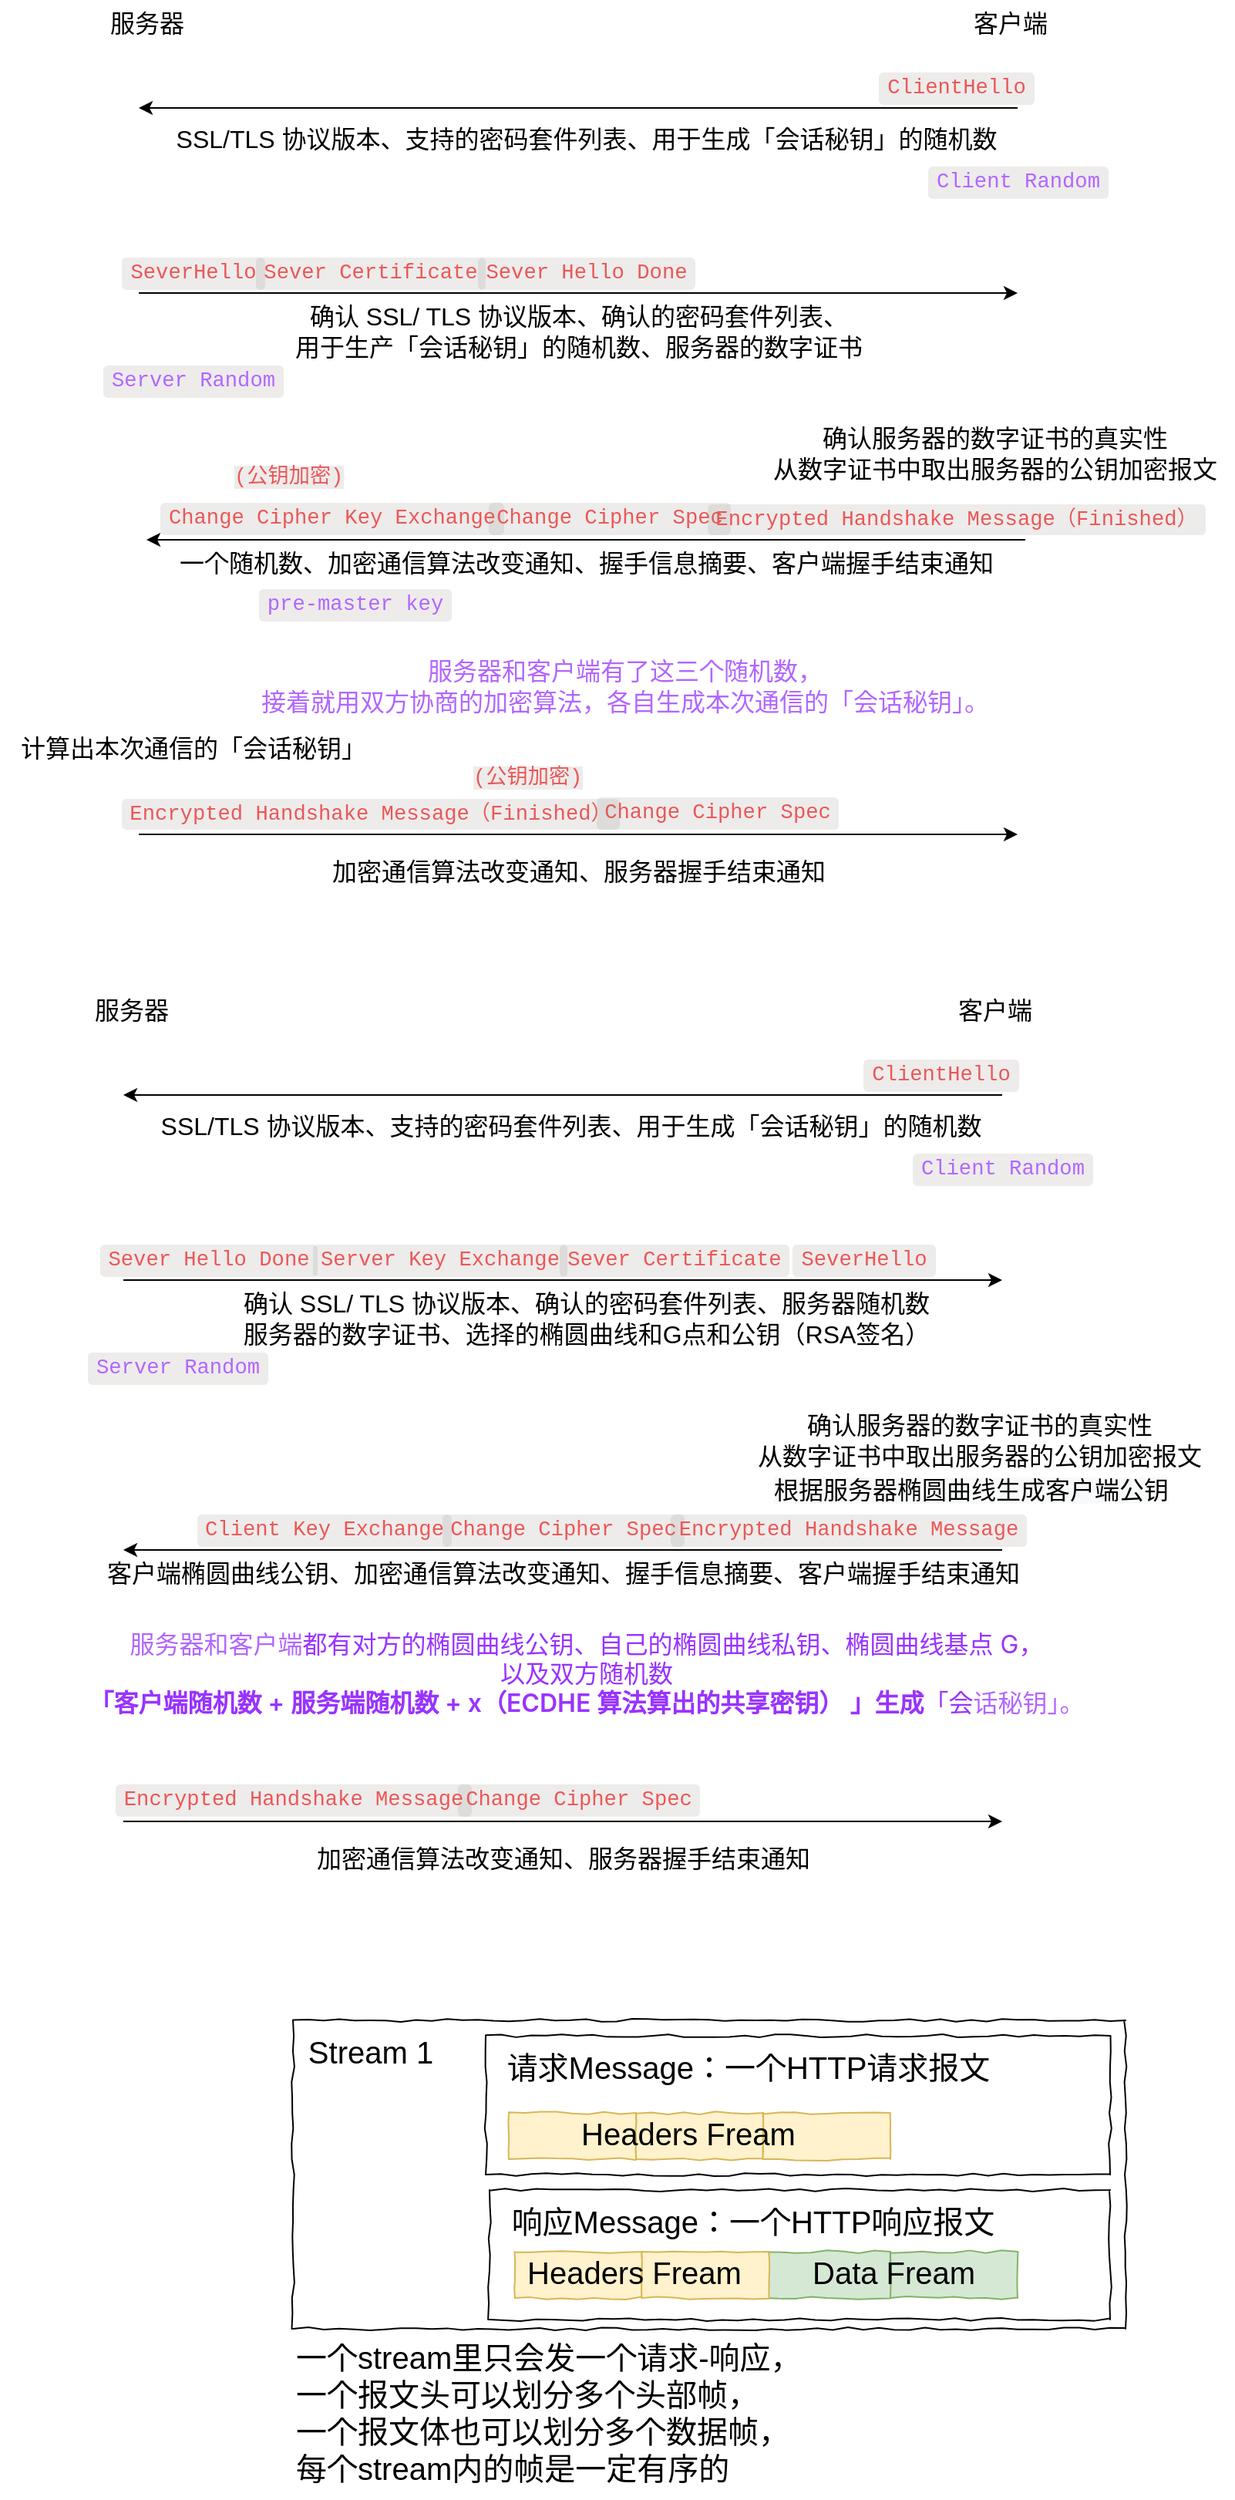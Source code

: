 <mxfile version="20.2.3" type="github">
  <diagram id="F9ipNlQTASzgw-6r4mKW" name="第 1 页">
    <mxGraphModel dx="2749" dy="896" grid="1" gridSize="10" guides="1" tooltips="1" connect="1" arrows="1" fold="1" page="1" pageScale="1" pageWidth="827" pageHeight="1169" math="0" shadow="0">
      <root>
        <mxCell id="0" />
        <mxCell id="1" parent="0" />
        <mxCell id="uaOUZrjpmychXFlq1qa0-2" value="客户端" style="text;html=1;align=center;verticalAlign=middle;resizable=0;points=[];autosize=1;strokeColor=none;fillColor=none;fontSize=16;" parent="1" vertex="1">
          <mxGeometry x="510" y="290" width="70" height="30" as="geometry" />
        </mxCell>
        <mxCell id="uaOUZrjpmychXFlq1qa0-3" value="服务器" style="text;html=1;align=center;verticalAlign=middle;resizable=0;points=[];autosize=1;strokeColor=none;fillColor=none;fontSize=16;" parent="1" vertex="1">
          <mxGeometry x="-50" y="290" width="70" height="30" as="geometry" />
        </mxCell>
        <mxCell id="uaOUZrjpmychXFlq1qa0-4" value="" style="endArrow=classic;html=1;rounded=0;fontSize=16;" parent="1" edge="1">
          <mxGeometry width="50" height="50" relative="1" as="geometry">
            <mxPoint x="550" y="360" as="sourcePoint" />
            <mxPoint x="-20" y="360" as="targetPoint" />
          </mxGeometry>
        </mxCell>
        <mxCell id="uaOUZrjpmychXFlq1qa0-5" value="&lt;span data-reactroot=&quot;&quot; class=&quot;notion-enable-hover&quot; spellcheck=&quot;false&quot; data-token-index=&quot;0&quot; style=&quot;font-family:&amp;quot;SFMono-Regular&amp;quot;, Menlo, Consolas, &amp;quot;PT Mono&amp;quot;, &amp;quot;Liberation Mono&amp;quot;, Courier, monospace;line-height:normal;background:rgba(135,131,120,0.15);color:#EB5757;border-radius:3px;font-size:85%;padding:0.2em 0.4em&quot;&gt;ClientHello&lt;/span&gt;" style="text;html=1;align=center;verticalAlign=middle;resizable=0;points=[];autosize=1;strokeColor=none;fillColor=none;fontSize=16;" parent="1" vertex="1">
          <mxGeometry x="450" y="330" width="120" height="30" as="geometry" />
        </mxCell>
        <mxCell id="uaOUZrjpmychXFlq1qa0-6" value="SSL/TLS 协议版本、支持的密码套件列表、用于生成「会话秘钥」的随机数" style="text;html=1;align=center;verticalAlign=middle;resizable=0;points=[];autosize=1;strokeColor=none;fillColor=none;fontSize=16;" parent="1" vertex="1">
          <mxGeometry x="-10" y="365" width="560" height="30" as="geometry" />
        </mxCell>
        <mxCell id="uaOUZrjpmychXFlq1qa0-7" value="&lt;span data-reactroot=&quot;&quot; class=&quot;notion-enable-hover&quot; spellcheck=&quot;false&quot; data-token-index=&quot;0&quot; style=&quot;font-family:&amp;quot;SFMono-Regular&amp;quot;, Menlo, Consolas, &amp;quot;PT Mono&amp;quot;, &amp;quot;Liberation Mono&amp;quot;, Courier, monospace;line-height:normal;background:rgba(135,131,120,0.15);color:#EB5757;border-radius:3px;font-size:85%;padding:0.2em 0.4em&quot;&gt;SeverHello&lt;/span&gt;" style="text;html=1;align=center;verticalAlign=middle;resizable=0;points=[];autosize=1;strokeColor=none;fillColor=none;fontSize=16;" parent="1" vertex="1">
          <mxGeometry x="-40" y="450" width="110" height="30" as="geometry" />
        </mxCell>
        <mxCell id="uaOUZrjpmychXFlq1qa0-8" value="" style="endArrow=classic;html=1;rounded=0;fontSize=16;" parent="1" edge="1">
          <mxGeometry width="50" height="50" relative="1" as="geometry">
            <mxPoint x="-20" y="480" as="sourcePoint" />
            <mxPoint x="550" y="480" as="targetPoint" />
          </mxGeometry>
        </mxCell>
        <mxCell id="uaOUZrjpmychXFlq1qa0-9" value="确认 SSL/ TLS 协议版本、确认的密码套件列表、&lt;br&gt;用于生产「会话秘钥」的随机数、服务器的数字证书" style="text;html=1;align=center;verticalAlign=middle;resizable=0;points=[];autosize=1;strokeColor=none;fillColor=none;fontSize=16;" parent="1" vertex="1">
          <mxGeometry x="70" y="480" width="390" height="50" as="geometry" />
        </mxCell>
        <mxCell id="uaOUZrjpmychXFlq1qa0-10" value="确认服务器的数字证书的真实性&lt;br&gt;&lt;span data-reactroot=&quot;&quot; class=&quot;notion-enable-hover&quot; data-token-index=&quot;0&quot; style=&quot;&quot;&gt;从数字证书中取出服务器的&lt;/span&gt;公钥加密报文" style="text;html=1;align=center;verticalAlign=middle;resizable=0;points=[];autosize=1;strokeColor=none;fillColor=none;fontSize=16;" parent="1" vertex="1">
          <mxGeometry x="380" y="559" width="310" height="50" as="geometry" />
        </mxCell>
        <mxCell id="uaOUZrjpmychXFlq1qa0-11" value="" style="endArrow=classic;html=1;rounded=0;fontSize=16;" parent="1" edge="1">
          <mxGeometry width="50" height="50" relative="1" as="geometry">
            <mxPoint x="555" y="640" as="sourcePoint" />
            <mxPoint x="-15" y="640" as="targetPoint" />
          </mxGeometry>
        </mxCell>
        <mxCell id="uaOUZrjpmychXFlq1qa0-12" value="一个随机数、加密通信算法改变通知、握手信息摘要、客户端握手结束通知" style="text;html=1;align=center;verticalAlign=middle;resizable=0;points=[];autosize=1;strokeColor=none;fillColor=none;fontSize=16;" parent="1" vertex="1">
          <mxGeometry x="-5" y="640" width="550" height="30" as="geometry" />
        </mxCell>
        <mxCell id="uaOUZrjpmychXFlq1qa0-13" value="&lt;span data-reactroot=&quot;&quot; class=&quot;notion-enable-hover&quot; spellcheck=&quot;false&quot; data-token-index=&quot;0&quot; style=&quot;font-family: SFMono-Regular, Menlo, Consolas, &amp;quot;PT Mono&amp;quot;, &amp;quot;Liberation Mono&amp;quot;, Courier, monospace; line-height: normal; background: rgba(135, 131, 120, 0.15); border-radius: 3px; font-size: 85%; padding: 0.2em 0.4em;&quot;&gt;&lt;font color=&quot;#b266ff&quot;&gt;Client Random&lt;/font&gt;&lt;/span&gt;" style="text;whiteSpace=wrap;html=1;fontSize=16;" parent="1" vertex="1">
          <mxGeometry x="490" y="390" width="140" height="40" as="geometry" />
        </mxCell>
        <mxCell id="uaOUZrjpmychXFlq1qa0-14" value="&lt;span data-reactroot=&quot;&quot; class=&quot;notion-enable-hover&quot; spellcheck=&quot;false&quot; data-token-index=&quot;0&quot; style=&quot;font-family: SFMono-Regular, Menlo, Consolas, &amp;quot;PT Mono&amp;quot;, &amp;quot;Liberation Mono&amp;quot;, Courier, monospace; line-height: normal; background: rgba(135, 131, 120, 0.15); border-radius: 3px; font-size: 85%; padding: 0.2em 0.4em;&quot;&gt;&lt;font color=&quot;#b266ff&quot;&gt;Server Random&lt;/font&gt;&lt;/span&gt;" style="text;html=1;align=center;verticalAlign=middle;resizable=0;points=[];autosize=1;strokeColor=none;fillColor=none;fontSize=16;" parent="1" vertex="1">
          <mxGeometry x="-50" y="520" width="130" height="30" as="geometry" />
        </mxCell>
        <mxCell id="uaOUZrjpmychXFlq1qa0-15" value="&lt;span data-reactroot=&quot;&quot; class=&quot;notion-enable-hover&quot; spellcheck=&quot;false&quot; data-token-index=&quot;0&quot; style=&quot;font-family: SFMono-Regular, Menlo, Consolas, &amp;quot;PT Mono&amp;quot;, &amp;quot;Liberation Mono&amp;quot;, Courier, monospace; line-height: normal; background: rgba(135, 131, 120, 0.15); border-radius: 3px; font-size: 85%; padding: 0.2em 0.4em;&quot;&gt;pre-master key&lt;/span&gt;" style="text;html=1;align=center;verticalAlign=middle;resizable=0;points=[];autosize=1;strokeColor=none;fillColor=none;fontSize=16;fontColor=#B266FF;" parent="1" vertex="1">
          <mxGeometry x="50" y="665" width="140" height="30" as="geometry" />
        </mxCell>
        <mxCell id="uaOUZrjpmychXFlq1qa0-16" value="&lt;span data-reactroot=&quot;&quot; class=&quot;notion-enable-hover&quot; data-token-index=&quot;0&quot; style=&quot;&quot;&gt;服务器和客户端有了这三个随机数，&lt;br&gt;接着就用双方协商的加密算法，各自生成本次通信的「会话秘钥」&lt;/span&gt;。" style="text;html=1;align=center;verticalAlign=middle;resizable=0;points=[];autosize=1;strokeColor=none;fillColor=none;fontSize=16;fontColor=#B266FF;" parent="1" vertex="1">
          <mxGeometry x="45" y="710" width="500" height="50" as="geometry" />
        </mxCell>
        <mxCell id="uaOUZrjpmychXFlq1qa0-21" value="" style="endArrow=classic;html=1;rounded=0;fontSize=16;" parent="1" edge="1">
          <mxGeometry width="50" height="50" relative="1" as="geometry">
            <mxPoint x="-20" y="831" as="sourcePoint" />
            <mxPoint x="550" y="831" as="targetPoint" />
          </mxGeometry>
        </mxCell>
        <mxCell id="uaOUZrjpmychXFlq1qa0-22" value="计算出本次通信的「会话秘钥」" style="text;html=1;align=center;verticalAlign=middle;resizable=0;points=[];autosize=1;strokeColor=none;fillColor=none;fontSize=16;fontColor=#000000;" parent="1" vertex="1">
          <mxGeometry x="-110" y="760" width="250" height="30" as="geometry" />
        </mxCell>
        <mxCell id="uaOUZrjpmychXFlq1qa0-23" value="加密通信算法改变通知、服务器握手结束通知" style="text;html=1;align=center;verticalAlign=middle;resizable=0;points=[];autosize=1;strokeColor=none;fillColor=none;fontSize=16;fontColor=#000000;" parent="1" vertex="1">
          <mxGeometry x="95" y="840" width="340" height="30" as="geometry" />
        </mxCell>
        <mxCell id="KmcG7l-PkeVpR6B2fwK3-2" value="&lt;span data-reactroot=&quot;&quot; class=&quot;notion-enable-hover&quot; spellcheck=&quot;false&quot; data-token-index=&quot;0&quot; style=&quot;font-family:&amp;quot;SFMono-Regular&amp;quot;, Menlo, Consolas, &amp;quot;PT Mono&amp;quot;, &amp;quot;Liberation Mono&amp;quot;, Courier, monospace;line-height:normal;background:rgba(135,131,120,0.15);color:#EB5757;border-radius:3px;font-size:85%;padding:0.2em 0.4em&quot;&gt;Sever Certificate&lt;/span&gt;" style="text;html=1;align=center;verticalAlign=middle;resizable=0;points=[];autosize=1;strokeColor=none;fillColor=none;fontSize=16;" vertex="1" parent="1">
          <mxGeometry x="50" y="450" width="160" height="30" as="geometry" />
        </mxCell>
        <mxCell id="KmcG7l-PkeVpR6B2fwK3-3" value="&lt;span data-reactroot=&quot;&quot; class=&quot;notion-enable-hover&quot; spellcheck=&quot;false&quot; data-token-index=&quot;0&quot; style=&quot;font-family:&amp;quot;SFMono-Regular&amp;quot;, Menlo, Consolas, &amp;quot;PT Mono&amp;quot;, &amp;quot;Liberation Mono&amp;quot;, Courier, monospace;line-height:normal;background:rgba(135,131,120,0.15);color:#EB5757;border-radius:3px;font-size:85%;padding:0.2em 0.4em&quot;&gt;Sever Hello Done&lt;/span&gt;" style="text;html=1;align=center;verticalAlign=middle;resizable=0;points=[];autosize=1;strokeColor=none;fillColor=none;fontSize=16;" vertex="1" parent="1">
          <mxGeometry x="195" y="450" width="150" height="30" as="geometry" />
        </mxCell>
        <mxCell id="KmcG7l-PkeVpR6B2fwK3-4" value="&lt;span data-reactroot=&quot;&quot; class=&quot;notion-enable-hover&quot; spellcheck=&quot;false&quot; data-token-index=&quot;0&quot; style=&quot;font-family:&amp;quot;SFMono-Regular&amp;quot;, Menlo, Consolas, &amp;quot;PT Mono&amp;quot;, &amp;quot;Liberation Mono&amp;quot;, Courier, monospace;line-height:normal;background:rgba(135,131,120,0.15);color:#EB5757;border-radius:3px;font-size:85%;padding:0.2em 0.4em&quot;&gt;Change Cipher Key Exchange&lt;/span&gt;" style="text;html=1;align=center;verticalAlign=middle;resizable=0;points=[];autosize=1;strokeColor=none;fillColor=none;fontSize=16;" vertex="1" parent="1">
          <mxGeometry x="-10" y="609" width="230" height="30" as="geometry" />
        </mxCell>
        <mxCell id="KmcG7l-PkeVpR6B2fwK3-5" value="&lt;span data-reactroot=&quot;&quot; class=&quot;notion-enable-hover&quot; spellcheck=&quot;false&quot; data-token-index=&quot;0&quot; style=&quot;font-family:&amp;quot;SFMono-Regular&amp;quot;, Menlo, Consolas, &amp;quot;PT Mono&amp;quot;, &amp;quot;Liberation Mono&amp;quot;, Courier, monospace;line-height:normal;background:rgba(135,131,120,0.15);color:#EB5757;border-radius:3px;font-size:85%;padding:0.2em 0.4em&quot;&gt;Change Cipher Spec&lt;/span&gt;" style="text;html=1;align=center;verticalAlign=middle;resizable=0;points=[];autosize=1;strokeColor=none;fillColor=none;fontSize=16;" vertex="1" parent="1">
          <mxGeometry x="200" y="609" width="170" height="30" as="geometry" />
        </mxCell>
        <mxCell id="KmcG7l-PkeVpR6B2fwK3-6" value="&lt;span data-reactroot=&quot;&quot; class=&quot;notion-enable-hover&quot; spellcheck=&quot;false&quot; data-token-index=&quot;0&quot; style=&quot;font-family:&amp;quot;SFMono-Regular&amp;quot;, Menlo, Consolas, &amp;quot;PT Mono&amp;quot;, &amp;quot;Liberation Mono&amp;quot;, Courier, monospace;line-height:normal;background:rgba(135,131,120,0.15);color:#EB5757;border-radius:3px;font-size:85%;padding:0.2em 0.4em&quot;&gt;Encrypted Handshake Message（Finished）&lt;/span&gt;" style="text;html=1;align=center;verticalAlign=middle;resizable=0;points=[];autosize=1;strokeColor=none;fillColor=none;fontSize=16;" vertex="1" parent="1">
          <mxGeometry x="350" y="609" width="320" height="30" as="geometry" />
        </mxCell>
        <mxCell id="KmcG7l-PkeVpR6B2fwK3-7" value="&lt;span style=&quot;color: rgb(235, 87, 87); font-family: SFMono-Regular, Menlo, Consolas, &amp;quot;PT Mono&amp;quot;, &amp;quot;Liberation Mono&amp;quot;, Courier, monospace; font-size: 13.6px; font-style: normal; font-variant-ligatures: normal; font-variant-caps: normal; font-weight: 400; letter-spacing: normal; orphans: 2; text-align: center; text-indent: 0px; text-transform: none; widows: 2; word-spacing: 0px; -webkit-text-stroke-width: 0px; background-color: rgba(135, 131, 120, 0.15); text-decoration-thickness: initial; text-decoration-style: initial; text-decoration-color: initial; float: none; display: inline !important;&quot;&gt;(公钥加密)&lt;/span&gt;" style="text;whiteSpace=wrap;html=1;" vertex="1" parent="1">
          <mxGeometry x="40" y="585" width="130" height="40" as="geometry" />
        </mxCell>
        <mxCell id="KmcG7l-PkeVpR6B2fwK3-8" value="&lt;span data-reactroot=&quot;&quot; class=&quot;notion-enable-hover&quot; spellcheck=&quot;false&quot; data-token-index=&quot;0&quot; style=&quot;font-family:&amp;quot;SFMono-Regular&amp;quot;, Menlo, Consolas, &amp;quot;PT Mono&amp;quot;, &amp;quot;Liberation Mono&amp;quot;, Courier, monospace;line-height:normal;background:rgba(135,131,120,0.15);color:#EB5757;border-radius:3px;font-size:85%;padding:0.2em 0.4em&quot;&gt;Change Cipher Spec&lt;/span&gt;" style="text;html=1;align=center;verticalAlign=middle;resizable=0;points=[];autosize=1;strokeColor=none;fillColor=none;fontSize=16;" vertex="1" parent="1">
          <mxGeometry x="270" y="800" width="170" height="30" as="geometry" />
        </mxCell>
        <mxCell id="KmcG7l-PkeVpR6B2fwK3-9" value="&lt;span data-reactroot=&quot;&quot; class=&quot;notion-enable-hover&quot; spellcheck=&quot;false&quot; data-token-index=&quot;0&quot; style=&quot;font-family:&amp;quot;SFMono-Regular&amp;quot;, Menlo, Consolas, &amp;quot;PT Mono&amp;quot;, &amp;quot;Liberation Mono&amp;quot;, Courier, monospace;line-height:normal;background:rgba(135,131,120,0.15);color:#EB5757;border-radius:3px;font-size:85%;padding:0.2em 0.4em&quot;&gt;Encrypted Handshake Message（Finished）&lt;/span&gt;" style="text;html=1;align=center;verticalAlign=middle;resizable=0;points=[];autosize=1;strokeColor=none;fillColor=none;fontSize=16;" vertex="1" parent="1">
          <mxGeometry x="-30" y="800" width="320" height="30" as="geometry" />
        </mxCell>
        <mxCell id="KmcG7l-PkeVpR6B2fwK3-10" value="&lt;span style=&quot;color: rgb(235, 87, 87); font-family: SFMono-Regular, Menlo, Consolas, &amp;quot;PT Mono&amp;quot;, &amp;quot;Liberation Mono&amp;quot;, Courier, monospace; font-size: 13.6px; font-style: normal; font-variant-ligatures: normal; font-variant-caps: normal; font-weight: 400; letter-spacing: normal; orphans: 2; text-align: center; text-indent: 0px; text-transform: none; widows: 2; word-spacing: 0px; -webkit-text-stroke-width: 0px; background-color: rgba(135, 131, 120, 0.15); text-decoration-thickness: initial; text-decoration-style: initial; text-decoration-color: initial; float: none; display: inline !important;&quot;&gt;(公钥加密)&lt;/span&gt;" style="text;whiteSpace=wrap;html=1;" vertex="1" parent="1">
          <mxGeometry x="195" y="780" width="130" height="40" as="geometry" />
        </mxCell>
        <mxCell id="KmcG7l-PkeVpR6B2fwK3-11" value="客户端" style="text;html=1;align=center;verticalAlign=middle;resizable=0;points=[];autosize=1;strokeColor=none;fillColor=none;fontSize=16;" vertex="1" parent="1">
          <mxGeometry x="500" y="930" width="70" height="30" as="geometry" />
        </mxCell>
        <mxCell id="KmcG7l-PkeVpR6B2fwK3-12" value="服务器" style="text;html=1;align=center;verticalAlign=middle;resizable=0;points=[];autosize=1;strokeColor=none;fillColor=none;fontSize=16;" vertex="1" parent="1">
          <mxGeometry x="-60" y="930" width="70" height="30" as="geometry" />
        </mxCell>
        <mxCell id="KmcG7l-PkeVpR6B2fwK3-13" value="" style="endArrow=classic;html=1;rounded=0;fontSize=16;" edge="1" parent="1">
          <mxGeometry width="50" height="50" relative="1" as="geometry">
            <mxPoint x="540" y="1000" as="sourcePoint" />
            <mxPoint x="-30.0" y="1000" as="targetPoint" />
          </mxGeometry>
        </mxCell>
        <mxCell id="KmcG7l-PkeVpR6B2fwK3-14" value="&lt;span data-reactroot=&quot;&quot; class=&quot;notion-enable-hover&quot; spellcheck=&quot;false&quot; data-token-index=&quot;0&quot; style=&quot;font-family:&amp;quot;SFMono-Regular&amp;quot;, Menlo, Consolas, &amp;quot;PT Mono&amp;quot;, &amp;quot;Liberation Mono&amp;quot;, Courier, monospace;line-height:normal;background:rgba(135,131,120,0.15);color:#EB5757;border-radius:3px;font-size:85%;padding:0.2em 0.4em&quot;&gt;ClientHello&lt;/span&gt;" style="text;html=1;align=center;verticalAlign=middle;resizable=0;points=[];autosize=1;strokeColor=none;fillColor=none;fontSize=16;" vertex="1" parent="1">
          <mxGeometry x="440" y="970" width="120" height="30" as="geometry" />
        </mxCell>
        <mxCell id="KmcG7l-PkeVpR6B2fwK3-15" value="SSL/TLS 协议版本、支持的密码套件列表、用于生成「会话秘钥」的随机数" style="text;html=1;align=center;verticalAlign=middle;resizable=0;points=[];autosize=1;strokeColor=none;fillColor=none;fontSize=16;" vertex="1" parent="1">
          <mxGeometry x="-20" y="1005" width="560" height="30" as="geometry" />
        </mxCell>
        <mxCell id="KmcG7l-PkeVpR6B2fwK3-16" value="&lt;span data-reactroot=&quot;&quot; class=&quot;notion-enable-hover&quot; spellcheck=&quot;false&quot; data-token-index=&quot;0&quot; style=&quot;font-family:&amp;quot;SFMono-Regular&amp;quot;, Menlo, Consolas, &amp;quot;PT Mono&amp;quot;, &amp;quot;Liberation Mono&amp;quot;, Courier, monospace;line-height:normal;background:rgba(135,131,120,0.15);color:#EB5757;border-radius:3px;font-size:85%;padding:0.2em 0.4em&quot;&gt;SeverHello&lt;/span&gt;" style="text;html=1;align=center;verticalAlign=middle;resizable=0;points=[];autosize=1;strokeColor=none;fillColor=none;fontSize=16;" vertex="1" parent="1">
          <mxGeometry x="395" y="1090" width="110" height="30" as="geometry" />
        </mxCell>
        <mxCell id="KmcG7l-PkeVpR6B2fwK3-17" value="" style="endArrow=classic;html=1;rounded=0;fontSize=16;" edge="1" parent="1">
          <mxGeometry width="50" height="50" relative="1" as="geometry">
            <mxPoint x="-30.0" y="1120" as="sourcePoint" />
            <mxPoint x="540" y="1120" as="targetPoint" />
          </mxGeometry>
        </mxCell>
        <mxCell id="KmcG7l-PkeVpR6B2fwK3-18" value="确认 SSL/ TLS 协议版本、确认的密码套件列表、服务器随机数&lt;br&gt;服务器的数字证书、选择的椭圆曲线和G点和公钥（RSA签名）" style="text;html=1;align=center;verticalAlign=middle;resizable=0;points=[];autosize=1;strokeColor=none;fillColor=none;fontSize=16;" vertex="1" parent="1">
          <mxGeometry x="35" y="1120" width="470" height="50" as="geometry" />
        </mxCell>
        <mxCell id="KmcG7l-PkeVpR6B2fwK3-19" value="确认服务器的数字证书的真实性&lt;br&gt;&lt;span data-reactroot=&quot;&quot; class=&quot;notion-enable-hover&quot; data-token-index=&quot;0&quot; style=&quot;&quot;&gt;从数字证书中取出服务器的&lt;/span&gt;公钥加密报文" style="text;html=1;align=center;verticalAlign=middle;resizable=0;points=[];autosize=1;strokeColor=none;fillColor=none;fontSize=16;" vertex="1" parent="1">
          <mxGeometry x="370" y="1199" width="310" height="50" as="geometry" />
        </mxCell>
        <mxCell id="KmcG7l-PkeVpR6B2fwK3-20" value="" style="endArrow=classic;html=1;rounded=0;fontSize=16;" edge="1" parent="1">
          <mxGeometry width="50" height="50" relative="1" as="geometry">
            <mxPoint x="540" y="1295" as="sourcePoint" />
            <mxPoint x="-30.0" y="1295" as="targetPoint" />
          </mxGeometry>
        </mxCell>
        <mxCell id="KmcG7l-PkeVpR6B2fwK3-21" value="客户端椭圆曲线公钥、加密通信算法改变通知、握手信息摘要、客户端握手结束通知" style="text;html=1;align=center;verticalAlign=middle;resizable=0;points=[];autosize=1;strokeColor=none;fillColor=none;fontSize=16;" vertex="1" parent="1">
          <mxGeometry x="-55" y="1295" width="620" height="30" as="geometry" />
        </mxCell>
        <mxCell id="KmcG7l-PkeVpR6B2fwK3-22" value="&lt;span data-reactroot=&quot;&quot; class=&quot;notion-enable-hover&quot; spellcheck=&quot;false&quot; data-token-index=&quot;0&quot; style=&quot;font-family: SFMono-Regular, Menlo, Consolas, &amp;quot;PT Mono&amp;quot;, &amp;quot;Liberation Mono&amp;quot;, Courier, monospace; line-height: normal; background: rgba(135, 131, 120, 0.15); border-radius: 3px; font-size: 85%; padding: 0.2em 0.4em;&quot;&gt;&lt;font color=&quot;#b266ff&quot;&gt;Client Random&lt;/font&gt;&lt;/span&gt;" style="text;whiteSpace=wrap;html=1;fontSize=16;" vertex="1" parent="1">
          <mxGeometry x="480" y="1030" width="140" height="40" as="geometry" />
        </mxCell>
        <mxCell id="KmcG7l-PkeVpR6B2fwK3-23" value="&lt;span data-reactroot=&quot;&quot; class=&quot;notion-enable-hover&quot; spellcheck=&quot;false&quot; data-token-index=&quot;0&quot; style=&quot;font-family: SFMono-Regular, Menlo, Consolas, &amp;quot;PT Mono&amp;quot;, &amp;quot;Liberation Mono&amp;quot;, Courier, monospace; line-height: normal; background: rgba(135, 131, 120, 0.15); border-radius: 3px; font-size: 85%; padding: 0.2em 0.4em;&quot;&gt;&lt;font color=&quot;#b266ff&quot;&gt;Server Random&lt;/font&gt;&lt;/span&gt;" style="text;html=1;align=center;verticalAlign=middle;resizable=0;points=[];autosize=1;strokeColor=none;fillColor=none;fontSize=16;" vertex="1" parent="1">
          <mxGeometry x="-60" y="1160" width="130" height="30" as="geometry" />
        </mxCell>
        <mxCell id="KmcG7l-PkeVpR6B2fwK3-25" value="&lt;span data-reactroot=&quot;&quot; class=&quot;notion-enable-hover&quot; data-token-index=&quot;0&quot; style=&quot;&quot;&gt;服务器和客户端&lt;span style=&quot;font-family: -apple-system, BlinkMacSystemFont, &amp;quot;Segoe UI&amp;quot;, Roboto, Oxygen, Ubuntu, Cantarell, &amp;quot;Fira Sans&amp;quot;, &amp;quot;Droid Sans&amp;quot;, &amp;quot;Helvetica Neue&amp;quot;, sans-serif; text-align: start;&quot;&gt;&lt;font color=&quot;#9933ff&quot;&gt;都有对方的椭圆曲线公钥、自己的椭圆曲线私钥、椭圆曲线基点 G，&lt;br&gt;以及双方随机数&lt;/font&gt;&lt;/span&gt;&lt;br&gt;&lt;font color=&quot;#9933ff&quot;&gt;&lt;span style=&quot;font-weight: 600; font-family: -apple-system, BlinkMacSystemFont, &amp;quot;Segoe UI&amp;quot;, Roboto, Oxygen, Ubuntu, Cantarell, &amp;quot;Fira Sans&amp;quot;, &amp;quot;Droid Sans&amp;quot;, &amp;quot;Helvetica Neue&amp;quot;, sans-serif; text-align: start;&quot;&gt;「客户端随机数 + 服务端随机数 + x（ECDHE 算法算出的共享密钥） 」生成&lt;/span&gt;「会&lt;/font&gt;话秘钥」&lt;/span&gt;。" style="text;html=1;align=center;verticalAlign=middle;resizable=0;points=[];autosize=1;strokeColor=none;fillColor=none;fontSize=16;fontColor=#B266FF;" vertex="1" parent="1">
          <mxGeometry x="-65" y="1335" width="670" height="80" as="geometry" />
        </mxCell>
        <mxCell id="KmcG7l-PkeVpR6B2fwK3-26" value="" style="endArrow=classic;html=1;rounded=0;fontSize=16;" edge="1" parent="1">
          <mxGeometry width="50" height="50" relative="1" as="geometry">
            <mxPoint x="-30.0" y="1471.0" as="sourcePoint" />
            <mxPoint x="540" y="1471.0" as="targetPoint" />
          </mxGeometry>
        </mxCell>
        <mxCell id="KmcG7l-PkeVpR6B2fwK3-28" value="加密通信算法改变通知、服务器握手结束通知" style="text;html=1;align=center;verticalAlign=middle;resizable=0;points=[];autosize=1;strokeColor=none;fillColor=none;fontSize=16;fontColor=#000000;" vertex="1" parent="1">
          <mxGeometry x="85" y="1480" width="340" height="30" as="geometry" />
        </mxCell>
        <mxCell id="KmcG7l-PkeVpR6B2fwK3-29" value="&lt;span data-reactroot=&quot;&quot; class=&quot;notion-enable-hover&quot; spellcheck=&quot;false&quot; data-token-index=&quot;0&quot; style=&quot;font-family:&amp;quot;SFMono-Regular&amp;quot;, Menlo, Consolas, &amp;quot;PT Mono&amp;quot;, &amp;quot;Liberation Mono&amp;quot;, Courier, monospace;line-height:normal;background:rgba(135,131,120,0.15);color:#EB5757;border-radius:3px;font-size:85%;padding:0.2em 0.4em&quot;&gt;Sever Certificate&lt;/span&gt;" style="text;html=1;align=center;verticalAlign=middle;resizable=0;points=[];autosize=1;strokeColor=none;fillColor=none;fontSize=16;" vertex="1" parent="1">
          <mxGeometry x="247" y="1090" width="160" height="30" as="geometry" />
        </mxCell>
        <mxCell id="KmcG7l-PkeVpR6B2fwK3-30" value="&lt;span data-reactroot=&quot;&quot; class=&quot;notion-enable-hover&quot; spellcheck=&quot;false&quot; data-token-index=&quot;0&quot; style=&quot;font-family:&amp;quot;SFMono-Regular&amp;quot;, Menlo, Consolas, &amp;quot;PT Mono&amp;quot;, &amp;quot;Liberation Mono&amp;quot;, Courier, monospace;line-height:normal;background:rgba(135,131,120,0.15);color:#EB5757;border-radius:3px;font-size:85%;padding:0.2em 0.4em&quot;&gt;Sever Hello Done&lt;/span&gt;" style="text;html=1;align=center;verticalAlign=middle;resizable=0;points=[];autosize=1;strokeColor=none;fillColor=none;fontSize=16;" vertex="1" parent="1">
          <mxGeometry x="-50" y="1090" width="150" height="30" as="geometry" />
        </mxCell>
        <mxCell id="KmcG7l-PkeVpR6B2fwK3-32" value="&lt;span data-reactroot=&quot;&quot; class=&quot;notion-enable-hover&quot; spellcheck=&quot;false&quot; data-token-index=&quot;0&quot; style=&quot;font-family:&amp;quot;SFMono-Regular&amp;quot;, Menlo, Consolas, &amp;quot;PT Mono&amp;quot;, &amp;quot;Liberation Mono&amp;quot;, Courier, monospace;line-height:normal;background:rgba(135,131,120,0.15);color:#EB5757;border-radius:3px;font-size:85%;padding:0.2em 0.4em&quot;&gt;Change Cipher Spec&lt;/span&gt;" style="text;html=1;align=center;verticalAlign=middle;resizable=0;points=[];autosize=1;strokeColor=none;fillColor=none;fontSize=16;" vertex="1" parent="1">
          <mxGeometry x="170" y="1265" width="170" height="30" as="geometry" />
        </mxCell>
        <mxCell id="KmcG7l-PkeVpR6B2fwK3-33" value="&lt;span data-reactroot=&quot;&quot; class=&quot;notion-enable-hover&quot; spellcheck=&quot;false&quot; data-token-index=&quot;0&quot; style=&quot;font-family:&amp;quot;SFMono-Regular&amp;quot;, Menlo, Consolas, &amp;quot;PT Mono&amp;quot;, &amp;quot;Liberation Mono&amp;quot;, Courier, monospace;line-height:normal;background:rgba(135,131,120,0.15);color:#EB5757;border-radius:3px;font-size:85%;padding:0.2em 0.4em&quot;&gt;Encrypted Handshake Message&lt;/span&gt;" style="text;html=1;align=center;verticalAlign=middle;resizable=0;points=[];autosize=1;strokeColor=none;fillColor=none;fontSize=16;" vertex="1" parent="1">
          <mxGeometry x="320" y="1265" width="240" height="30" as="geometry" />
        </mxCell>
        <mxCell id="KmcG7l-PkeVpR6B2fwK3-35" value="&lt;span data-reactroot=&quot;&quot; class=&quot;notion-enable-hover&quot; spellcheck=&quot;false&quot; data-token-index=&quot;0&quot; style=&quot;font-family:&amp;quot;SFMono-Regular&amp;quot;, Menlo, Consolas, &amp;quot;PT Mono&amp;quot;, &amp;quot;Liberation Mono&amp;quot;, Courier, monospace;line-height:normal;background:rgba(135,131,120,0.15);color:#EB5757;border-radius:3px;font-size:85%;padding:0.2em 0.4em&quot;&gt;Change Cipher Spec&lt;/span&gt;" style="text;html=1;align=center;verticalAlign=middle;resizable=0;points=[];autosize=1;strokeColor=none;fillColor=none;fontSize=16;" vertex="1" parent="1">
          <mxGeometry x="180" y="1440" width="170" height="30" as="geometry" />
        </mxCell>
        <mxCell id="KmcG7l-PkeVpR6B2fwK3-36" value="&lt;span data-reactroot=&quot;&quot; class=&quot;notion-enable-hover&quot; spellcheck=&quot;false&quot; data-token-index=&quot;0&quot; style=&quot;font-family:&amp;quot;SFMono-Regular&amp;quot;, Menlo, Consolas, &amp;quot;PT Mono&amp;quot;, &amp;quot;Liberation Mono&amp;quot;, Courier, monospace;line-height:normal;background:rgba(135,131,120,0.15);color:#EB5757;border-radius:3px;font-size:85%;padding:0.2em 0.4em&quot;&gt;Encrypted Handshake Message&lt;/span&gt;" style="text;html=1;align=center;verticalAlign=middle;resizable=0;points=[];autosize=1;strokeColor=none;fillColor=none;fontSize=16;" vertex="1" parent="1">
          <mxGeometry x="-40" y="1440" width="240" height="30" as="geometry" />
        </mxCell>
        <mxCell id="KmcG7l-PkeVpR6B2fwK3-38" value="&lt;span data-reactroot=&quot;&quot; class=&quot;notion-enable-hover&quot; spellcheck=&quot;false&quot; data-token-index=&quot;0&quot; style=&quot;font-family:&amp;quot;SFMono-Regular&amp;quot;, Menlo, Consolas, &amp;quot;PT Mono&amp;quot;, &amp;quot;Liberation Mono&amp;quot;, Courier, monospace;line-height:normal;background:rgba(135,131,120,0.15);color:#EB5757;border-radius:3px;font-size:85%;padding:0.2em 0.4em&quot;&gt;Server Key Exchange&lt;/span&gt;" style="text;html=1;align=center;verticalAlign=middle;resizable=0;points=[];autosize=1;strokeColor=none;fillColor=none;fontSize=16;" vertex="1" parent="1">
          <mxGeometry x="85" y="1090" width="180" height="30" as="geometry" />
        </mxCell>
        <mxCell id="KmcG7l-PkeVpR6B2fwK3-39" value="&lt;span style=&quot;color: rgb(0, 0, 0); font-family: Helvetica; font-size: 16px; font-style: normal; font-variant-ligatures: normal; font-variant-caps: normal; font-weight: 400; letter-spacing: normal; orphans: 2; text-align: center; text-indent: 0px; text-transform: none; widows: 2; word-spacing: 0px; -webkit-text-stroke-width: 0px; background-color: rgb(248, 249, 250); text-decoration-thickness: initial; text-decoration-style: initial; text-decoration-color: initial; float: none; display: inline !important;&quot;&gt;根据服务器椭圆曲线生成客户端公钥&lt;/span&gt;" style="text;whiteSpace=wrap;html=1;" vertex="1" parent="1">
          <mxGeometry x="390" y="1240" width="290" height="40" as="geometry" />
        </mxCell>
        <mxCell id="KmcG7l-PkeVpR6B2fwK3-41" value="&lt;span data-reactroot=&quot;&quot; class=&quot;notion-enable-hover&quot; spellcheck=&quot;false&quot; data-token-index=&quot;0&quot; style=&quot;font-family:&amp;quot;SFMono-Regular&amp;quot;, Menlo, Consolas, &amp;quot;PT Mono&amp;quot;, &amp;quot;Liberation Mono&amp;quot;, Courier, monospace;line-height:normal;background:rgba(135,131,120,0.15);color:#EB5757;border-radius:3px;font-size:85%;padding:0.2em 0.4em&quot;&gt;Client Key Exchange&lt;/span&gt;" style="text;html=1;align=center;verticalAlign=middle;resizable=0;points=[];autosize=1;strokeColor=none;fillColor=none;fontSize=16;" vertex="1" parent="1">
          <mxGeometry x="10" y="1265" width="180" height="30" as="geometry" />
        </mxCell>
        <mxCell id="KmcG7l-PkeVpR6B2fwK3-42" value="" style="whiteSpace=wrap;html=1;sketch=0;comic=1;" vertex="1" parent="1">
          <mxGeometry x="80" y="1600" width="540" height="200" as="geometry" />
        </mxCell>
        <mxCell id="KmcG7l-PkeVpR6B2fwK3-44" value="&lt;font style=&quot;font-size: 20px;&quot;&gt;Stream 1&lt;/font&gt;" style="text;html=1;align=center;verticalAlign=middle;resizable=0;points=[];autosize=1;strokeColor=none;fillColor=none;fontSize=12;fontFamily=Helvetica;fontColor=default;" vertex="1" parent="1">
          <mxGeometry x="80" y="1600" width="100" height="40" as="geometry" />
        </mxCell>
        <mxCell id="KmcG7l-PkeVpR6B2fwK3-45" value="" style="whiteSpace=wrap;html=1;fontFamily=Helvetica;fontSize=20;fontColor=default;comic=1;" vertex="1" parent="1">
          <mxGeometry x="205" y="1610" width="405" height="90" as="geometry" />
        </mxCell>
        <mxCell id="KmcG7l-PkeVpR6B2fwK3-46" value="" style="whiteSpace=wrap;html=1;fontFamily=Helvetica;fontSize=20;fontColor=default;comic=1;" vertex="1" parent="1">
          <mxGeometry x="207.5" y="1710" width="402.5" height="84" as="geometry" />
        </mxCell>
        <mxCell id="KmcG7l-PkeVpR6B2fwK3-47" value="请求Message：一个HTTP请求报文" style="text;html=1;align=center;verticalAlign=middle;resizable=0;points=[];autosize=1;strokeColor=none;fillColor=none;fontSize=20;fontFamily=Helvetica;fontColor=default;" vertex="1" parent="1">
          <mxGeometry x="205" y="1610" width="340" height="40" as="geometry" />
        </mxCell>
        <mxCell id="KmcG7l-PkeVpR6B2fwK3-48" value="响应Message：一个HTTP响应报文" style="text;html=1;align=center;verticalAlign=middle;resizable=0;points=[];autosize=1;strokeColor=none;fillColor=none;fontSize=20;fontFamily=Helvetica;fontColor=default;" vertex="1" parent="1">
          <mxGeometry x="207.5" y="1710" width="340" height="40" as="geometry" />
        </mxCell>
        <mxCell id="KmcG7l-PkeVpR6B2fwK3-49" value="" style="whiteSpace=wrap;html=1;fontFamily=Helvetica;fontSize=20;comic=1;fillColor=#fff2cc;strokeColor=#d6b656;" vertex="1" parent="1">
          <mxGeometry x="220" y="1660" width="82.5" height="30" as="geometry" />
        </mxCell>
        <mxCell id="KmcG7l-PkeVpR6B2fwK3-54" value="" style="whiteSpace=wrap;html=1;fontFamily=Helvetica;fontSize=20;comic=1;fillColor=#fff2cc;strokeColor=#d6b656;" vertex="1" parent="1">
          <mxGeometry x="302.5" y="1660" width="82.5" height="30" as="geometry" />
        </mxCell>
        <mxCell id="KmcG7l-PkeVpR6B2fwK3-55" value="" style="whiteSpace=wrap;html=1;fontFamily=Helvetica;fontSize=20;comic=1;fillColor=#fff2cc;strokeColor=#d6b656;" vertex="1" parent="1">
          <mxGeometry x="385" y="1660" width="82.5" height="30" as="geometry" />
        </mxCell>
        <mxCell id="KmcG7l-PkeVpR6B2fwK3-51" value="&lt;span style=&quot;color: rgb(0, 0, 0); font-family: Helvetica; font-size: 20px; font-style: normal; font-variant-ligatures: normal; font-variant-caps: normal; font-weight: 400; letter-spacing: normal; orphans: 2; text-align: center; text-indent: 0px; text-transform: none; widows: 2; word-spacing: 0px; -webkit-text-stroke-width: 0px; text-decoration-thickness: initial; text-decoration-style: initial; text-decoration-color: initial; float: none; display: inline !important;&quot;&gt;Headers Fream&lt;/span&gt;" style="text;whiteSpace=wrap;html=1;fontSize=20;fontFamily=Helvetica;fontColor=default;" vertex="1" parent="1">
          <mxGeometry x="265" y="1655" width="170" height="40" as="geometry" />
        </mxCell>
        <mxCell id="KmcG7l-PkeVpR6B2fwK3-56" value="" style="whiteSpace=wrap;html=1;fontFamily=Helvetica;fontSize=20;comic=1;fillColor=#fff2cc;strokeColor=#d6b656;" vertex="1" parent="1">
          <mxGeometry x="223.75" y="1750" width="82.5" height="30" as="geometry" />
        </mxCell>
        <mxCell id="KmcG7l-PkeVpR6B2fwK3-57" value="" style="whiteSpace=wrap;html=1;fontFamily=Helvetica;fontSize=20;comic=1;fillColor=#d5e8d4;strokeColor=#82b366;" vertex="1" parent="1">
          <mxGeometry x="467.5" y="1750" width="82.5" height="30" as="geometry" />
        </mxCell>
        <mxCell id="KmcG7l-PkeVpR6B2fwK3-58" value="" style="whiteSpace=wrap;html=1;fontFamily=Helvetica;fontSize=20;comic=1;fillColor=#d5e8d4;strokeColor=#82b366;" vertex="1" parent="1">
          <mxGeometry x="385" y="1750" width="82.5" height="30" as="geometry" />
        </mxCell>
        <mxCell id="KmcG7l-PkeVpR6B2fwK3-59" value="" style="whiteSpace=wrap;html=1;fontFamily=Helvetica;fontSize=20;comic=1;fillColor=#fff2cc;strokeColor=#d6b656;" vertex="1" parent="1">
          <mxGeometry x="306.25" y="1750" width="82.5" height="30" as="geometry" />
        </mxCell>
        <mxCell id="KmcG7l-PkeVpR6B2fwK3-60" value="&lt;span style=&quot;color: rgb(0, 0, 0); font-family: Helvetica; font-size: 20px; font-style: normal; font-variant-ligatures: normal; font-variant-caps: normal; font-weight: 400; letter-spacing: normal; orphans: 2; text-align: center; text-indent: 0px; text-transform: none; widows: 2; word-spacing: 0px; -webkit-text-stroke-width: 0px; text-decoration-thickness: initial; text-decoration-style: initial; text-decoration-color: initial; float: none; display: inline !important;&quot;&gt;Headers Fream&lt;/span&gt;" style="text;whiteSpace=wrap;html=1;fontSize=20;fontFamily=Helvetica;fontColor=default;" vertex="1" parent="1">
          <mxGeometry x="230" y="1745" width="170" height="40" as="geometry" />
        </mxCell>
        <mxCell id="KmcG7l-PkeVpR6B2fwK3-61" value="&lt;span style=&quot;color: rgb(0, 0, 0); font-family: Helvetica; font-size: 20px; font-style: normal; font-variant-ligatures: normal; font-variant-caps: normal; font-weight: 400; letter-spacing: normal; orphans: 2; text-align: center; text-indent: 0px; text-transform: none; widows: 2; word-spacing: 0px; -webkit-text-stroke-width: 0px; text-decoration-thickness: initial; text-decoration-style: initial; text-decoration-color: initial; float: none; display: inline !important;&quot;&gt;Data Fream&lt;/span&gt;" style="text;whiteSpace=wrap;html=1;fontSize=20;fontFamily=Helvetica;fontColor=default;" vertex="1" parent="1">
          <mxGeometry x="415" y="1745" width="170" height="40" as="geometry" />
        </mxCell>
        <mxCell id="KmcG7l-PkeVpR6B2fwK3-62" value="一个stream里只会发一个请求-响应，&lt;br&gt;一个报文头可以划分多个头部帧，&lt;br&gt;一个报文体也可以划分多个数据帧，&lt;br&gt;每个stream内的帧是一定有序的" style="text;whiteSpace=wrap;html=1;fontSize=20;fontFamily=Helvetica;fontColor=default;" vertex="1" parent="1">
          <mxGeometry x="80" y="1800" width="430" height="110" as="geometry" />
        </mxCell>
      </root>
    </mxGraphModel>
  </diagram>
</mxfile>
